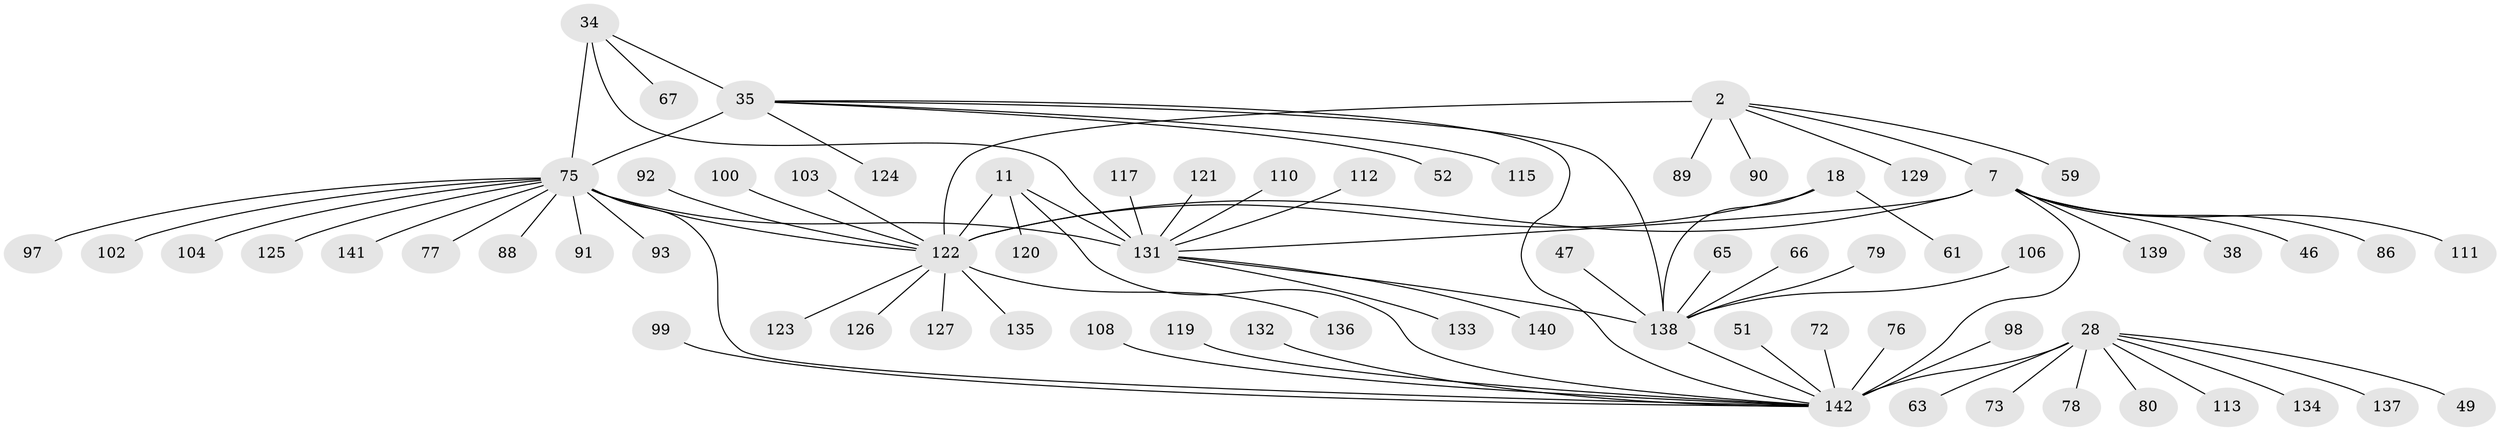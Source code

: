 // original degree distribution, {8: 0.056338028169014086, 13: 0.014084507042253521, 10: 0.04225352112676056, 9: 0.04225352112676056, 7: 0.04929577464788732, 11: 0.02112676056338028, 12: 0.014084507042253521, 14: 0.007042253521126761, 1: 0.6056338028169014, 3: 0.035211267605633804, 5: 0.007042253521126761, 2: 0.1056338028169014}
// Generated by graph-tools (version 1.1) at 2025/55/03/09/25 04:55:30]
// undirected, 71 vertices, 81 edges
graph export_dot {
graph [start="1"]
  node [color=gray90,style=filled];
  2 [super="+1"];
  7 [super="+6"];
  11 [super="+9"];
  18 [super="+17"];
  28 [super="+27+25"];
  34 [super="+33"];
  35 [super="+30"];
  38;
  46;
  47;
  49;
  51;
  52;
  59;
  61;
  63;
  65;
  66;
  67;
  72;
  73;
  75 [super="+32+31+39+43+74"];
  76;
  77;
  78;
  79;
  80;
  86;
  88;
  89;
  90;
  91;
  92;
  93;
  97;
  98 [super="+54"];
  99;
  100;
  102;
  103;
  104;
  106 [super="+105"];
  108;
  110 [super="+57"];
  111;
  112 [super="+62"];
  113;
  115;
  117;
  119;
  120;
  121;
  122 [super="+114+5+41+48+60+81"];
  123;
  124;
  125;
  126;
  127;
  129;
  131 [super="+69+118+13+37+68+71+84+87+94+14+45+95+96+107+109"];
  132;
  133;
  134;
  135 [super="+128"];
  136;
  137;
  138 [super="+56+20"];
  139;
  140;
  141;
  142 [super="+116+130+36+40"];
  2 -- 7 [weight=4];
  2 -- 59;
  2 -- 90;
  2 -- 129;
  2 -- 89;
  2 -- 122 [weight=6];
  7 -- 86;
  7 -- 111;
  7 -- 38;
  7 -- 139;
  7 -- 46;
  7 -- 122 [weight=6];
  7 -- 131;
  7 -- 142;
  11 -- 122;
  11 -- 120;
  11 -- 131 [weight=10];
  11 -- 142;
  18 -- 61;
  18 -- 122;
  18 -- 138 [weight=10];
  28 -- 73;
  28 -- 137;
  28 -- 80;
  28 -- 63;
  28 -- 142 [weight=12];
  28 -- 49;
  28 -- 113;
  28 -- 134;
  28 -- 78;
  34 -- 35 [weight=4];
  34 -- 67;
  34 -- 75 [weight=6];
  34 -- 131;
  35 -- 115;
  35 -- 124;
  35 -- 52;
  35 -- 75 [weight=6];
  35 -- 142;
  35 -- 138;
  47 -- 138;
  51 -- 142;
  65 -- 138;
  66 -- 138;
  72 -- 142;
  75 -- 102;
  75 -- 122 [weight=2];
  75 -- 125;
  75 -- 97;
  75 -- 104;
  75 -- 141;
  75 -- 77;
  75 -- 88;
  75 -- 91;
  75 -- 93;
  75 -- 142 [weight=2];
  75 -- 131;
  76 -- 142;
  79 -- 138;
  92 -- 122;
  98 -- 142;
  99 -- 142;
  100 -- 122;
  103 -- 122;
  106 -- 138;
  108 -- 142;
  110 -- 131;
  112 -- 131;
  117 -- 131;
  119 -- 142;
  121 -- 131;
  122 -- 136;
  122 -- 135;
  122 -- 123;
  122 -- 126;
  122 -- 127;
  131 -- 133;
  131 -- 138 [weight=2];
  131 -- 140;
  132 -- 142;
  138 -- 142 [weight=3];
}
